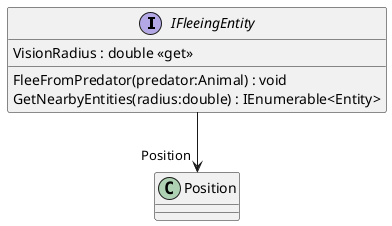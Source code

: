 @startuml
interface IFleeingEntity {
    VisionRadius : double <<get>>
    FleeFromPredator(predator:Animal) : void
    GetNearbyEntities(radius:double) : IEnumerable<Entity>
}
IFleeingEntity --> "Position" Position
@enduml
